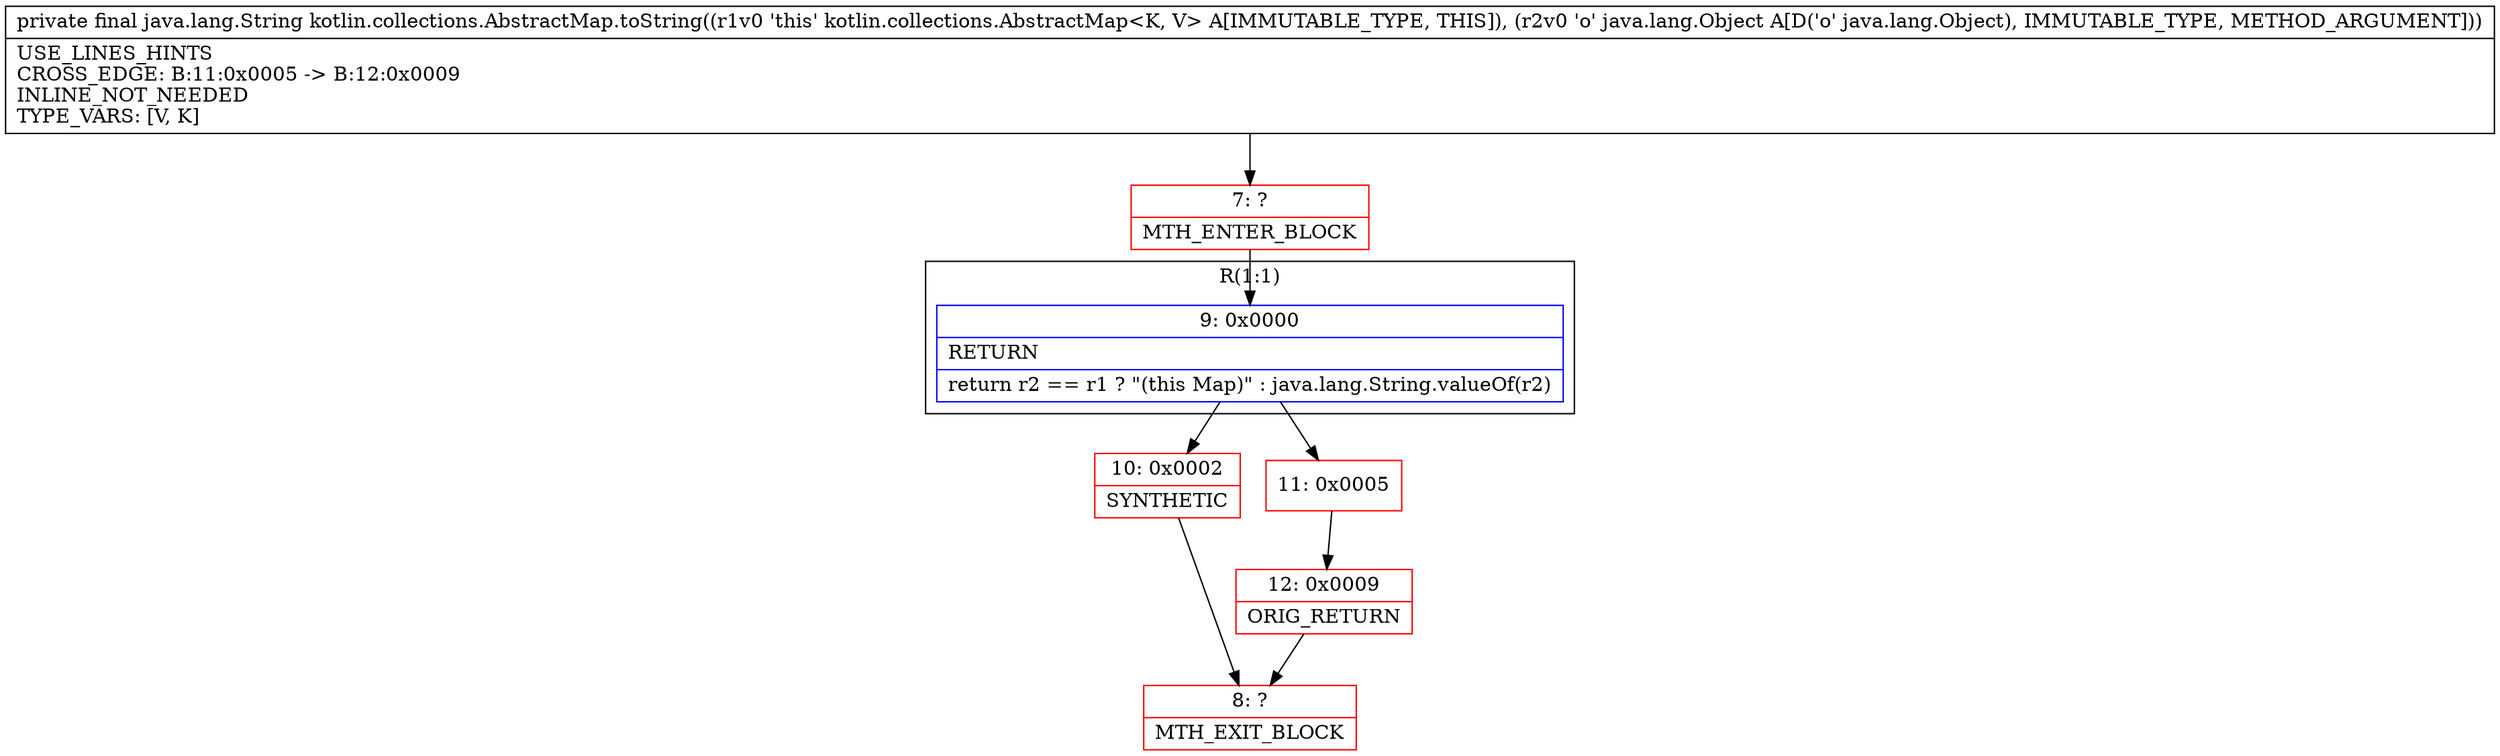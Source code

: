 digraph "CFG forkotlin.collections.AbstractMap.toString(Ljava\/lang\/Object;)Ljava\/lang\/String;" {
subgraph cluster_Region_451227704 {
label = "R(1:1)";
node [shape=record,color=blue];
Node_9 [shape=record,label="{9\:\ 0x0000|RETURN\l|return r2 == r1 ? \"(this Map)\" : java.lang.String.valueOf(r2)\l}"];
}
Node_7 [shape=record,color=red,label="{7\:\ ?|MTH_ENTER_BLOCK\l}"];
Node_10 [shape=record,color=red,label="{10\:\ 0x0002|SYNTHETIC\l}"];
Node_8 [shape=record,color=red,label="{8\:\ ?|MTH_EXIT_BLOCK\l}"];
Node_11 [shape=record,color=red,label="{11\:\ 0x0005}"];
Node_12 [shape=record,color=red,label="{12\:\ 0x0009|ORIG_RETURN\l}"];
MethodNode[shape=record,label="{private final java.lang.String kotlin.collections.AbstractMap.toString((r1v0 'this' kotlin.collections.AbstractMap\<K, V\> A[IMMUTABLE_TYPE, THIS]), (r2v0 'o' java.lang.Object A[D('o' java.lang.Object), IMMUTABLE_TYPE, METHOD_ARGUMENT]))  | USE_LINES_HINTS\lCROSS_EDGE: B:11:0x0005 \-\> B:12:0x0009\lINLINE_NOT_NEEDED\lTYPE_VARS: [V, K]\l}"];
MethodNode -> Node_7;Node_9 -> Node_10;
Node_9 -> Node_11;
Node_7 -> Node_9;
Node_10 -> Node_8;
Node_11 -> Node_12;
Node_12 -> Node_8;
}

